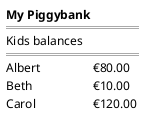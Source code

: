 @startuml
salt
{
  <b>My Piggybank
  == | ==
  Kids balances
  == | ==
  Albert | €80.00
  Beth | €10.00
  Carol | €120.00
}
@enduml